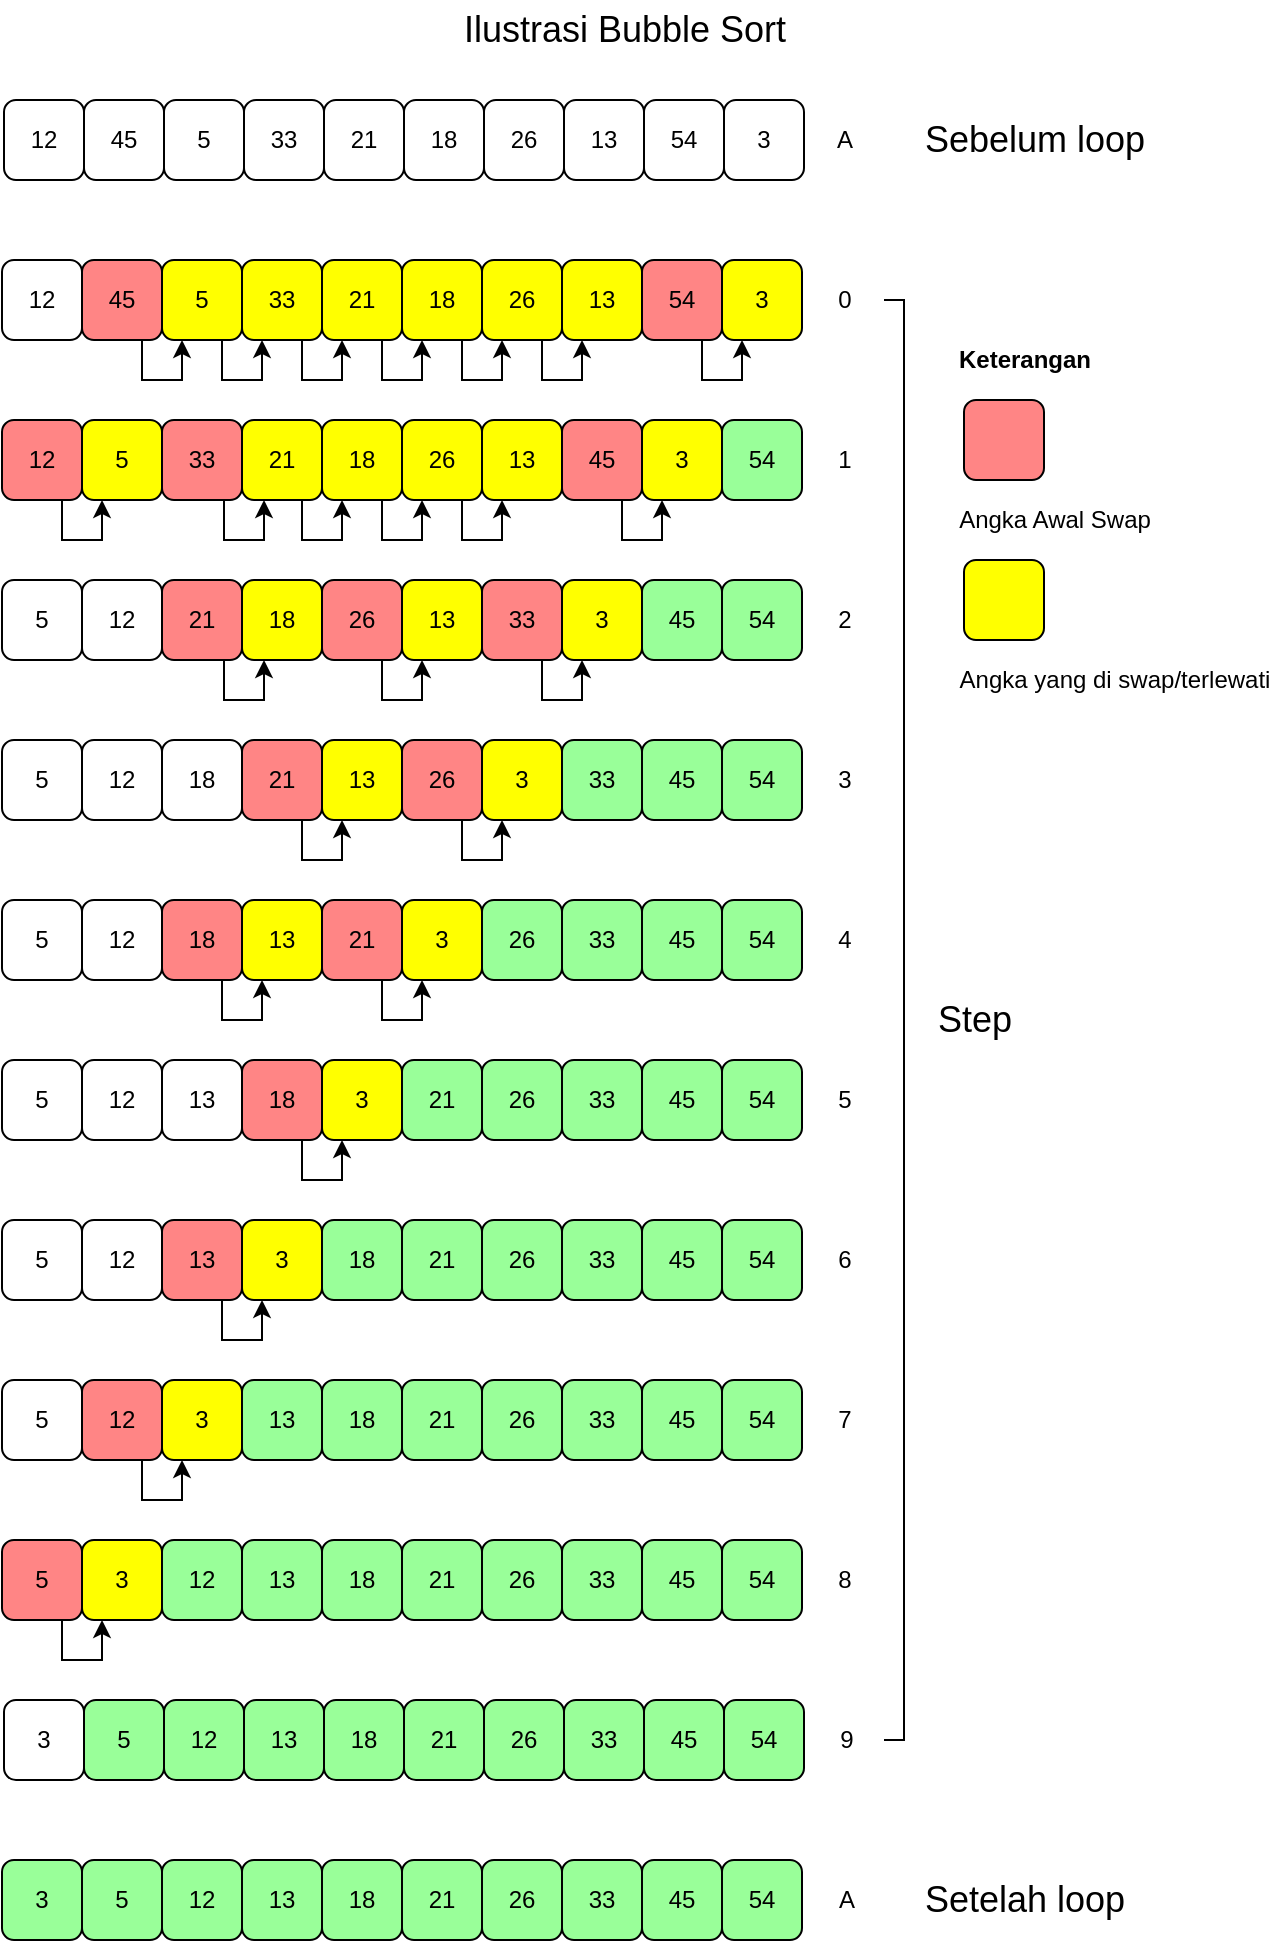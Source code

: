 <mxfile version="16.1.2" type="device"><diagram id="pf1Rd3ynHSvPxjftBwBH" name="Page-1"><mxGraphModel dx="1296" dy="1756" grid="1" gridSize="10" guides="1" tooltips="1" connect="1" arrows="1" fold="1" page="1" pageScale="1" pageWidth="827" pageHeight="1169" math="0" shadow="0"><root><mxCell id="0"/><mxCell id="1" parent="0"/><mxCell id="yRieyZo-EXbJS6SEiBS3-144" style="edgeStyle=orthogonalEdgeStyle;rounded=0;orthogonalLoop=1;jettySize=auto;html=1;exitX=0.75;exitY=1;exitDx=0;exitDy=0;entryX=0.25;entryY=1;entryDx=0;entryDy=0;" parent="1" source="yRieyZo-EXbJS6SEiBS3-1" target="yRieyZo-EXbJS6SEiBS3-3" edge="1"><mxGeometry relative="1" as="geometry"><Array as="points"><mxPoint x="149" y="140"/><mxPoint x="169" y="140"/></Array></mxGeometry></mxCell><mxCell id="yRieyZo-EXbJS6SEiBS3-1" value="45" style="rounded=1;whiteSpace=wrap;html=1;fillColor=#FF8585;" parent="1" vertex="1"><mxGeometry x="119" y="80" width="40" height="40" as="geometry"/></mxCell><mxCell id="yRieyZo-EXbJS6SEiBS3-2" value="12" style="rounded=1;whiteSpace=wrap;html=1;fillColor=#FFFFFF;" parent="1" vertex="1"><mxGeometry x="79" y="80" width="40" height="40" as="geometry"/></mxCell><mxCell id="yRieyZo-EXbJS6SEiBS3-145" style="edgeStyle=orthogonalEdgeStyle;rounded=0;orthogonalLoop=1;jettySize=auto;html=1;exitX=0.75;exitY=1;exitDx=0;exitDy=0;entryX=0.25;entryY=1;entryDx=0;entryDy=0;" parent="1" source="yRieyZo-EXbJS6SEiBS3-3" target="yRieyZo-EXbJS6SEiBS3-4" edge="1"><mxGeometry relative="1" as="geometry"><Array as="points"><mxPoint x="189" y="140"/><mxPoint x="209" y="140"/></Array></mxGeometry></mxCell><mxCell id="yRieyZo-EXbJS6SEiBS3-3" value="5" style="rounded=1;whiteSpace=wrap;html=1;fillColor=#FFFF00;" parent="1" vertex="1"><mxGeometry x="159" y="80" width="40" height="40" as="geometry"/></mxCell><mxCell id="yRieyZo-EXbJS6SEiBS3-146" style="edgeStyle=orthogonalEdgeStyle;rounded=0;orthogonalLoop=1;jettySize=auto;html=1;exitX=0.75;exitY=1;exitDx=0;exitDy=0;entryX=0.25;entryY=1;entryDx=0;entryDy=0;" parent="1" source="yRieyZo-EXbJS6SEiBS3-4" target="yRieyZo-EXbJS6SEiBS3-5" edge="1"><mxGeometry relative="1" as="geometry"><Array as="points"><mxPoint x="229" y="140"/><mxPoint x="249" y="140"/></Array></mxGeometry></mxCell><mxCell id="yRieyZo-EXbJS6SEiBS3-4" value="33" style="rounded=1;whiteSpace=wrap;html=1;fillColor=#FFFF00;" parent="1" vertex="1"><mxGeometry x="199" y="80" width="40" height="40" as="geometry"/></mxCell><mxCell id="yRieyZo-EXbJS6SEiBS3-147" style="edgeStyle=orthogonalEdgeStyle;rounded=0;orthogonalLoop=1;jettySize=auto;html=1;exitX=0.75;exitY=1;exitDx=0;exitDy=0;entryX=0.25;entryY=1;entryDx=0;entryDy=0;" parent="1" source="yRieyZo-EXbJS6SEiBS3-5" target="yRieyZo-EXbJS6SEiBS3-6" edge="1"><mxGeometry relative="1" as="geometry"><Array as="points"><mxPoint x="269" y="140"/><mxPoint x="289" y="140"/></Array></mxGeometry></mxCell><mxCell id="yRieyZo-EXbJS6SEiBS3-5" value="21" style="rounded=1;whiteSpace=wrap;html=1;fillColor=#FFFF00;" parent="1" vertex="1"><mxGeometry x="239" y="80" width="40" height="40" as="geometry"/></mxCell><mxCell id="yRieyZo-EXbJS6SEiBS3-148" style="edgeStyle=orthogonalEdgeStyle;rounded=0;orthogonalLoop=1;jettySize=auto;html=1;exitX=0.75;exitY=1;exitDx=0;exitDy=0;entryX=0.25;entryY=1;entryDx=0;entryDy=0;" parent="1" source="yRieyZo-EXbJS6SEiBS3-6" target="yRieyZo-EXbJS6SEiBS3-63" edge="1"><mxGeometry relative="1" as="geometry"><Array as="points"><mxPoint x="309" y="140"/><mxPoint x="329" y="140"/></Array></mxGeometry></mxCell><mxCell id="yRieyZo-EXbJS6SEiBS3-6" value="18" style="rounded=1;whiteSpace=wrap;html=1;fillColor=#FFFF00;" parent="1" vertex="1"><mxGeometry x="279" y="80" width="40" height="40" as="geometry"/></mxCell><mxCell id="yRieyZo-EXbJS6SEiBS3-149" style="edgeStyle=orthogonalEdgeStyle;rounded=0;orthogonalLoop=1;jettySize=auto;html=1;exitX=0.75;exitY=1;exitDx=0;exitDy=0;entryX=0.25;entryY=1;entryDx=0;entryDy=0;" parent="1" source="yRieyZo-EXbJS6SEiBS3-63" target="yRieyZo-EXbJS6SEiBS3-64" edge="1"><mxGeometry relative="1" as="geometry"><Array as="points"><mxPoint x="349" y="140"/><mxPoint x="369" y="140"/></Array></mxGeometry></mxCell><mxCell id="yRieyZo-EXbJS6SEiBS3-63" value="26" style="rounded=1;whiteSpace=wrap;html=1;fillColor=#FFFF00;" parent="1" vertex="1"><mxGeometry x="319" y="80" width="40" height="40" as="geometry"/></mxCell><mxCell id="yRieyZo-EXbJS6SEiBS3-64" value="13" style="rounded=1;whiteSpace=wrap;html=1;fillColor=#FFFF00;" parent="1" vertex="1"><mxGeometry x="359" y="80" width="40" height="40" as="geometry"/></mxCell><mxCell id="yRieyZo-EXbJS6SEiBS3-138" style="edgeStyle=orthogonalEdgeStyle;rounded=0;orthogonalLoop=1;jettySize=auto;html=1;exitX=0.75;exitY=1;exitDx=0;exitDy=0;entryX=0.25;entryY=1;entryDx=0;entryDy=0;fillColor=#FF8000;" parent="1" source="yRieyZo-EXbJS6SEiBS3-134" target="yRieyZo-EXbJS6SEiBS3-135" edge="1"><mxGeometry relative="1" as="geometry"><Array as="points"><mxPoint x="429" y="140"/><mxPoint x="449" y="140"/></Array></mxGeometry></mxCell><mxCell id="yRieyZo-EXbJS6SEiBS3-134" value="54" style="rounded=1;whiteSpace=wrap;html=1;fillColor=#FF8585;" parent="1" vertex="1"><mxGeometry x="399" y="80" width="40" height="40" as="geometry"/></mxCell><mxCell id="yRieyZo-EXbJS6SEiBS3-135" value="3" style="rounded=1;whiteSpace=wrap;html=1;fillColor=#FFFF00;" parent="1" vertex="1"><mxGeometry x="439" y="80" width="40" height="40" as="geometry"/></mxCell><mxCell id="1uC6b_FQCzN5XrveVYUR-1" style="edgeStyle=orthogonalEdgeStyle;rounded=0;orthogonalLoop=1;jettySize=auto;html=1;startArrow=none;startFill=0;endArrow=none;endFill=0;" parent="1" edge="1"><mxGeometry relative="1" as="geometry"><mxPoint x="520" y="100" as="sourcePoint"/><mxPoint x="520" y="820" as="targetPoint"/><Array as="points"><mxPoint x="530" y="100"/><mxPoint x="530" y="820"/></Array></mxGeometry></mxCell><mxCell id="yRieyZo-EXbJS6SEiBS3-274" style="edgeStyle=orthogonalEdgeStyle;rounded=0;orthogonalLoop=1;jettySize=auto;html=1;exitX=0.75;exitY=1;exitDx=0;exitDy=0;entryX=0.25;entryY=1;entryDx=0;entryDy=0;" parent="1" edge="1"><mxGeometry relative="1" as="geometry"><Array as="points"><mxPoint x="230" y="580"/><mxPoint x="250" y="580"/></Array><mxPoint x="230" y="560.0" as="sourcePoint"/></mxGeometry></mxCell><mxCell id="yRieyZo-EXbJS6SEiBS3-281" style="edgeStyle=orthogonalEdgeStyle;rounded=0;orthogonalLoop=1;jettySize=auto;html=1;exitX=0.75;exitY=1;exitDx=0;exitDy=0;entryX=0.25;entryY=1;entryDx=0;entryDy=0;" parent="1" edge="1"><mxGeometry relative="1" as="geometry"><Array as="points"><mxPoint x="270" y="580"/><mxPoint x="290" y="580"/></Array><mxPoint x="270" y="560.0" as="sourcePoint"/></mxGeometry></mxCell><mxCell id="1uC6b_FQCzN5XrveVYUR-2" value="0" style="text;html=1;align=center;verticalAlign=middle;resizable=0;points=[];autosize=1;strokeColor=none;fillColor=none;" parent="1" vertex="1"><mxGeometry x="490" y="90" width="20" height="20" as="geometry"/></mxCell><mxCell id="1uC6b_FQCzN5XrveVYUR-3" value="1&lt;span style=&quot;color: rgba(0 , 0 , 0 , 0) ; font-family: monospace ; font-size: 0px&quot;&gt;%3CmxGraphModel%3E%3Croot%3E%3CmxCell%20id%3D%220%22%2F%3E%3CmxCell%20id%3D%221%22%20parent%3D%220%22%2F%3E%3CmxCell%20id%3D%222%22%20value%3D%220%22%20style%3D%22text%3Bhtml%3D1%3Balign%3Dcenter%3BverticalAlign%3Dmiddle%3Bresizable%3D0%3Bpoints%3D%5B%5D%3Bautosize%3D1%3BstrokeColor%3Dnone%3BfillColor%3Dnone%3B%22%20vertex%3D%221%22%20parent%3D%221%22%3E%3CmxGeometry%20x%3D%22490%22%20y%3D%2250%22%20width%3D%2220%22%20height%3D%2220%22%20as%3D%22geometry%22%2F%3E%3C%2FmxCell%3E%3C%2Froot%3E%3C%2FmxGraphModel%3E&lt;/span&gt;" style="text;html=1;align=center;verticalAlign=middle;resizable=0;points=[];autosize=1;strokeColor=none;fillColor=none;" parent="1" vertex="1"><mxGeometry x="490" y="170" width="20" height="20" as="geometry"/></mxCell><mxCell id="1uC6b_FQCzN5XrveVYUR-4" value="2" style="text;html=1;align=center;verticalAlign=middle;resizable=0;points=[];autosize=1;strokeColor=none;fillColor=none;" parent="1" vertex="1"><mxGeometry x="490" y="250" width="20" height="20" as="geometry"/></mxCell><mxCell id="1uC6b_FQCzN5XrveVYUR-5" value="3" style="text;html=1;align=center;verticalAlign=middle;resizable=0;points=[];autosize=1;strokeColor=none;fillColor=none;" parent="1" vertex="1"><mxGeometry x="490" y="330" width="20" height="20" as="geometry"/></mxCell><mxCell id="1uC6b_FQCzN5XrveVYUR-6" value="4" style="text;html=1;align=center;verticalAlign=middle;resizable=0;points=[];autosize=1;strokeColor=none;fillColor=none;" parent="1" vertex="1"><mxGeometry x="490" y="410" width="20" height="20" as="geometry"/></mxCell><mxCell id="1uC6b_FQCzN5XrveVYUR-7" value="5" style="text;html=1;align=center;verticalAlign=middle;resizable=0;points=[];autosize=1;strokeColor=none;fillColor=none;" parent="1" vertex="1"><mxGeometry x="490" y="490" width="20" height="20" as="geometry"/></mxCell><mxCell id="1uC6b_FQCzN5XrveVYUR-11" value="6" style="text;html=1;align=center;verticalAlign=middle;resizable=0;points=[];autosize=1;strokeColor=none;fillColor=none;" parent="1" vertex="1"><mxGeometry x="490" y="570" width="20" height="20" as="geometry"/></mxCell><mxCell id="1uC6b_FQCzN5XrveVYUR-12" value="7" style="text;html=1;align=center;verticalAlign=middle;resizable=0;points=[];autosize=1;strokeColor=none;fillColor=none;" parent="1" vertex="1"><mxGeometry x="490" y="650" width="20" height="20" as="geometry"/></mxCell><mxCell id="1uC6b_FQCzN5XrveVYUR-14" value="8" style="text;html=1;align=center;verticalAlign=middle;resizable=0;points=[];autosize=1;strokeColor=none;fillColor=none;" parent="1" vertex="1"><mxGeometry x="490" y="730" width="20" height="20" as="geometry"/></mxCell><mxCell id="1uC6b_FQCzN5XrveVYUR-15" value="&lt;font style=&quot;font-size: 18px&quot;&gt;Step&lt;/font&gt;" style="text;html=1;align=center;verticalAlign=middle;resizable=0;points=[];autosize=1;strokeColor=none;fillColor=none;" parent="1" vertex="1"><mxGeometry x="540" y="450" width="50" height="20" as="geometry"/></mxCell><mxCell id="1uC6b_FQCzN5XrveVYUR-16" value="Ilustrasi Bubble Sort" style="text;html=1;align=center;verticalAlign=middle;resizable=0;points=[];autosize=1;strokeColor=none;fillColor=none;fontSize=18;" parent="1" vertex="1"><mxGeometry x="300" y="-50" width="180" height="30" as="geometry"/></mxCell><mxCell id="1uC6b_FQCzN5XrveVYUR-17" value="Sebelum loop" style="text;html=1;align=center;verticalAlign=middle;resizable=0;points=[];autosize=1;strokeColor=none;fillColor=none;fontSize=18;" parent="1" vertex="1"><mxGeometry x="530" y="5" width="130" height="30" as="geometry"/></mxCell><mxCell id="1uC6b_FQCzN5XrveVYUR-18" value="Setelah loop" style="text;html=1;align=center;verticalAlign=middle;resizable=0;points=[];autosize=1;strokeColor=none;fillColor=none;fontSize=18;" parent="1" vertex="1"><mxGeometry x="530" y="885" width="120" height="30" as="geometry"/></mxCell><mxCell id="pNKb5P_Z8hO1x3D8tKeg-16" style="edgeStyle=orthogonalEdgeStyle;rounded=0;orthogonalLoop=1;jettySize=auto;html=1;exitX=0.75;exitY=1;exitDx=0;exitDy=0;entryX=0.25;entryY=1;entryDx=0;entryDy=0;" parent="1" source="pNKb5P_Z8hO1x3D8tKeg-2" target="pNKb5P_Z8hO1x3D8tKeg-11" edge="1"><mxGeometry relative="1" as="geometry"><Array as="points"><mxPoint x="389" y="220"/><mxPoint x="409" y="220"/></Array></mxGeometry></mxCell><mxCell id="pNKb5P_Z8hO1x3D8tKeg-2" value="45" style="rounded=1;whiteSpace=wrap;html=1;fillColor=#FF8585;" parent="1" vertex="1"><mxGeometry x="359" y="160" width="40" height="40" as="geometry"/></mxCell><mxCell id="pNKb5P_Z8hO1x3D8tKeg-12" style="edgeStyle=orthogonalEdgeStyle;rounded=0;orthogonalLoop=1;jettySize=auto;html=1;exitX=0.75;exitY=1;exitDx=0;exitDy=0;entryX=0.25;entryY=1;entryDx=0;entryDy=0;" parent="1" source="pNKb5P_Z8hO1x3D8tKeg-3" target="pNKb5P_Z8hO1x3D8tKeg-4" edge="1"><mxGeometry relative="1" as="geometry"><Array as="points"><mxPoint x="109" y="220"/><mxPoint x="129" y="220"/></Array></mxGeometry></mxCell><mxCell id="pNKb5P_Z8hO1x3D8tKeg-3" value="12" style="rounded=1;whiteSpace=wrap;html=1;fillColor=#FF8585;" parent="1" vertex="1"><mxGeometry x="79" y="160" width="40" height="40" as="geometry"/></mxCell><mxCell id="pNKb5P_Z8hO1x3D8tKeg-4" value="5" style="rounded=1;whiteSpace=wrap;html=1;fillColor=#FFFF00;" parent="1" vertex="1"><mxGeometry x="119" y="160" width="40" height="40" as="geometry"/></mxCell><mxCell id="pNKb5P_Z8hO1x3D8tKeg-5" value="33" style="rounded=1;whiteSpace=wrap;html=1;fillColor=#FF8585;" parent="1" vertex="1"><mxGeometry x="159" y="160" width="40" height="40" as="geometry"/></mxCell><mxCell id="pNKb5P_Z8hO1x3D8tKeg-38" style="edgeStyle=orthogonalEdgeStyle;rounded=0;orthogonalLoop=1;jettySize=auto;html=1;exitX=0.75;exitY=1;exitDx=0;exitDy=0;entryX=0.25;entryY=1;entryDx=0;entryDy=0;" parent="1" source="pNKb5P_Z8hO1x3D8tKeg-6" target="pNKb5P_Z8hO1x3D8tKeg-8" edge="1"><mxGeometry relative="1" as="geometry"><Array as="points"><mxPoint x="269" y="220"/><mxPoint x="289" y="220"/></Array></mxGeometry></mxCell><mxCell id="pNKb5P_Z8hO1x3D8tKeg-6" value="18" style="rounded=1;whiteSpace=wrap;html=1;fillColor=#FFFF00;" parent="1" vertex="1"><mxGeometry x="239" y="160" width="40" height="40" as="geometry"/></mxCell><mxCell id="pNKb5P_Z8hO1x3D8tKeg-14" style="edgeStyle=orthogonalEdgeStyle;rounded=0;orthogonalLoop=1;jettySize=auto;html=1;exitX=0.75;exitY=1;exitDx=0;exitDy=0;entryX=0.25;entryY=1;entryDx=0;entryDy=0;" parent="1" source="pNKb5P_Z8hO1x3D8tKeg-7" target="pNKb5P_Z8hO1x3D8tKeg-6" edge="1"><mxGeometry relative="1" as="geometry"><Array as="points"><mxPoint x="229" y="220"/><mxPoint x="249" y="220"/></Array></mxGeometry></mxCell><mxCell id="pNKb5P_Z8hO1x3D8tKeg-7" value="21" style="rounded=1;whiteSpace=wrap;html=1;fillColor=#FFFF00;" parent="1" vertex="1"><mxGeometry x="199" y="160" width="40" height="40" as="geometry"/></mxCell><mxCell id="pNKb5P_Z8hO1x3D8tKeg-15" style="edgeStyle=orthogonalEdgeStyle;rounded=0;orthogonalLoop=1;jettySize=auto;html=1;exitX=0.75;exitY=1;exitDx=0;exitDy=0;entryX=0.25;entryY=1;entryDx=0;entryDy=0;" parent="1" source="pNKb5P_Z8hO1x3D8tKeg-8" target="pNKb5P_Z8hO1x3D8tKeg-9" edge="1"><mxGeometry relative="1" as="geometry"><Array as="points"><mxPoint x="309" y="220"/><mxPoint x="329" y="220"/></Array></mxGeometry></mxCell><mxCell id="pNKb5P_Z8hO1x3D8tKeg-8" value="26" style="rounded=1;whiteSpace=wrap;html=1;fillColor=#FFFF00;" parent="1" vertex="1"><mxGeometry x="279" y="160" width="40" height="40" as="geometry"/></mxCell><mxCell id="pNKb5P_Z8hO1x3D8tKeg-9" value="13" style="rounded=1;whiteSpace=wrap;html=1;fillColor=#FFFF00;" parent="1" vertex="1"><mxGeometry x="319" y="160" width="40" height="40" as="geometry"/></mxCell><mxCell id="pNKb5P_Z8hO1x3D8tKeg-10" value="54" style="rounded=1;whiteSpace=wrap;html=1;fillColor=#99FF99;" parent="1" vertex="1"><mxGeometry x="439" y="160" width="40" height="40" as="geometry"/></mxCell><mxCell id="pNKb5P_Z8hO1x3D8tKeg-11" value="3" style="rounded=1;whiteSpace=wrap;html=1;fillColor=#FFFF00;" parent="1" vertex="1"><mxGeometry x="399" y="160" width="40" height="40" as="geometry"/></mxCell><mxCell id="pNKb5P_Z8hO1x3D8tKeg-28" value="45" style="rounded=1;whiteSpace=wrap;html=1;fillColor=#99FF99;" parent="1" vertex="1"><mxGeometry x="399" y="240" width="40" height="40" as="geometry"/></mxCell><mxCell id="pNKb5P_Z8hO1x3D8tKeg-29" value="12" style="rounded=1;whiteSpace=wrap;html=1;fillColor=#FFFFFF;" parent="1" vertex="1"><mxGeometry x="119" y="240" width="40" height="40" as="geometry"/></mxCell><mxCell id="pNKb5P_Z8hO1x3D8tKeg-30" value="5" style="rounded=1;whiteSpace=wrap;html=1;fillColor=#FFFFFF;" parent="1" vertex="1"><mxGeometry x="79" y="240" width="40" height="40" as="geometry"/></mxCell><mxCell id="pNKb5P_Z8hO1x3D8tKeg-31" value="21" style="rounded=1;whiteSpace=wrap;html=1;fillColor=#FF8585;" parent="1" vertex="1"><mxGeometry x="159" y="240" width="40" height="40" as="geometry"/></mxCell><mxCell id="pNKb5P_Z8hO1x3D8tKeg-32" value="18" style="rounded=1;whiteSpace=wrap;html=1;fillColor=#FFFF00;" parent="1" vertex="1"><mxGeometry x="199" y="240" width="40" height="40" as="geometry"/></mxCell><mxCell id="pNKb5P_Z8hO1x3D8tKeg-41" style="edgeStyle=orthogonalEdgeStyle;rounded=0;orthogonalLoop=1;jettySize=auto;html=1;exitX=0.75;exitY=1;exitDx=0;exitDy=0;entryX=0.25;entryY=1;entryDx=0;entryDy=0;" parent="1" source="pNKb5P_Z8hO1x3D8tKeg-33" target="pNKb5P_Z8hO1x3D8tKeg-37" edge="1"><mxGeometry relative="1" as="geometry"><Array as="points"><mxPoint x="349" y="300"/><mxPoint x="369" y="300"/></Array></mxGeometry></mxCell><mxCell id="pNKb5P_Z8hO1x3D8tKeg-33" value="33" style="rounded=1;whiteSpace=wrap;html=1;fillColor=#FF8585;" parent="1" vertex="1"><mxGeometry x="319" y="240" width="40" height="40" as="geometry"/></mxCell><mxCell id="pNKb5P_Z8hO1x3D8tKeg-39" style="edgeStyle=orthogonalEdgeStyle;rounded=0;orthogonalLoop=1;jettySize=auto;html=1;exitX=0.75;exitY=1;exitDx=0;exitDy=0;entryX=0.25;entryY=1;entryDx=0;entryDy=0;" parent="1" source="pNKb5P_Z8hO1x3D8tKeg-34" target="pNKb5P_Z8hO1x3D8tKeg-35" edge="1"><mxGeometry relative="1" as="geometry"><Array as="points"><mxPoint x="269" y="300"/><mxPoint x="289" y="300"/></Array></mxGeometry></mxCell><mxCell id="pNKb5P_Z8hO1x3D8tKeg-34" value="26" style="rounded=1;whiteSpace=wrap;html=1;fillColor=#FF8585;" parent="1" vertex="1"><mxGeometry x="239" y="240" width="40" height="40" as="geometry"/></mxCell><mxCell id="pNKb5P_Z8hO1x3D8tKeg-35" value="13" style="rounded=1;whiteSpace=wrap;html=1;fillColor=#FFFF00;" parent="1" vertex="1"><mxGeometry x="279" y="240" width="40" height="40" as="geometry"/></mxCell><mxCell id="pNKb5P_Z8hO1x3D8tKeg-36" value="54" style="rounded=1;whiteSpace=wrap;html=1;fillColor=#99FF99;" parent="1" vertex="1"><mxGeometry x="439" y="240" width="40" height="40" as="geometry"/></mxCell><mxCell id="pNKb5P_Z8hO1x3D8tKeg-37" value="3" style="rounded=1;whiteSpace=wrap;html=1;fillColor=#FFFF00;" parent="1" vertex="1"><mxGeometry x="359" y="240" width="40" height="40" as="geometry"/></mxCell><mxCell id="pNKb5P_Z8hO1x3D8tKeg-43" value="45" style="rounded=1;whiteSpace=wrap;html=1;fillColor=#99FF99;" parent="1" vertex="1"><mxGeometry x="399" y="320" width="40" height="40" as="geometry"/></mxCell><mxCell id="pNKb5P_Z8hO1x3D8tKeg-44" value="12" style="rounded=1;whiteSpace=wrap;html=1;fillColor=#FFFFFF;" parent="1" vertex="1"><mxGeometry x="119" y="320" width="40" height="40" as="geometry"/></mxCell><mxCell id="pNKb5P_Z8hO1x3D8tKeg-45" value="5" style="rounded=1;whiteSpace=wrap;html=1;fillColor=#FFFFFF;" parent="1" vertex="1"><mxGeometry x="79" y="320" width="40" height="40" as="geometry"/></mxCell><mxCell id="pNKb5P_Z8hO1x3D8tKeg-46" value="18" style="rounded=1;whiteSpace=wrap;html=1;fillColor=#FFFFFF;" parent="1" vertex="1"><mxGeometry x="159" y="320" width="40" height="40" as="geometry"/></mxCell><mxCell id="pNKb5P_Z8hO1x3D8tKeg-64" style="edgeStyle=orthogonalEdgeStyle;rounded=0;orthogonalLoop=1;jettySize=auto;html=1;exitX=0.75;exitY=1;exitDx=0;exitDy=0;entryX=0.25;entryY=1;entryDx=0;entryDy=0;" parent="1" source="pNKb5P_Z8hO1x3D8tKeg-47" target="pNKb5P_Z8hO1x3D8tKeg-50" edge="1"><mxGeometry relative="1" as="geometry"><Array as="points"><mxPoint x="229" y="380"/><mxPoint x="249" y="380"/></Array></mxGeometry></mxCell><mxCell id="pNKb5P_Z8hO1x3D8tKeg-47" value="21" style="rounded=1;whiteSpace=wrap;html=1;fillColor=#FF8585;" parent="1" vertex="1"><mxGeometry x="199" y="320" width="40" height="40" as="geometry"/></mxCell><mxCell id="pNKb5P_Z8hO1x3D8tKeg-48" value="33" style="rounded=1;whiteSpace=wrap;html=1;fillColor=#99FF99;" parent="1" vertex="1"><mxGeometry x="359" y="320" width="40" height="40" as="geometry"/></mxCell><mxCell id="pNKb5P_Z8hO1x3D8tKeg-63" style="edgeStyle=orthogonalEdgeStyle;rounded=0;orthogonalLoop=1;jettySize=auto;html=1;exitX=0.75;exitY=1;exitDx=0;exitDy=0;entryX=0.25;entryY=1;entryDx=0;entryDy=0;" parent="1" source="pNKb5P_Z8hO1x3D8tKeg-49" target="pNKb5P_Z8hO1x3D8tKeg-52" edge="1"><mxGeometry relative="1" as="geometry"><Array as="points"><mxPoint x="309" y="380"/><mxPoint x="329" y="380"/></Array></mxGeometry></mxCell><mxCell id="pNKb5P_Z8hO1x3D8tKeg-49" value="26" style="rounded=1;whiteSpace=wrap;html=1;fillColor=#FF8585;" parent="1" vertex="1"><mxGeometry x="279" y="320" width="40" height="40" as="geometry"/></mxCell><mxCell id="pNKb5P_Z8hO1x3D8tKeg-50" value="13" style="rounded=1;whiteSpace=wrap;html=1;fillColor=#FFFF00;" parent="1" vertex="1"><mxGeometry x="239" y="320" width="40" height="40" as="geometry"/></mxCell><mxCell id="pNKb5P_Z8hO1x3D8tKeg-51" value="54" style="rounded=1;whiteSpace=wrap;html=1;fillColor=#99FF99;" parent="1" vertex="1"><mxGeometry x="439" y="320" width="40" height="40" as="geometry"/></mxCell><mxCell id="pNKb5P_Z8hO1x3D8tKeg-52" value="3" style="rounded=1;whiteSpace=wrap;html=1;fillColor=#FFFF00;" parent="1" vertex="1"><mxGeometry x="319" y="320" width="40" height="40" as="geometry"/></mxCell><mxCell id="pNKb5P_Z8hO1x3D8tKeg-53" value="45" style="rounded=1;whiteSpace=wrap;html=1;fillColor=#99FF99;" parent="1" vertex="1"><mxGeometry x="399" y="400" width="40" height="40" as="geometry"/></mxCell><mxCell id="pNKb5P_Z8hO1x3D8tKeg-54" value="12" style="rounded=1;whiteSpace=wrap;html=1;fillColor=#FFFFFF;" parent="1" vertex="1"><mxGeometry x="119" y="400" width="40" height="40" as="geometry"/></mxCell><mxCell id="pNKb5P_Z8hO1x3D8tKeg-55" value="5" style="rounded=1;whiteSpace=wrap;html=1;fillColor=#FFFFFF;" parent="1" vertex="1"><mxGeometry x="79" y="400" width="40" height="40" as="geometry"/></mxCell><mxCell id="pNKb5P_Z8hO1x3D8tKeg-67" style="edgeStyle=orthogonalEdgeStyle;rounded=0;orthogonalLoop=1;jettySize=auto;html=1;exitX=0.75;exitY=1;exitDx=0;exitDy=0;entryX=0.25;entryY=1;entryDx=0;entryDy=0;" parent="1" source="pNKb5P_Z8hO1x3D8tKeg-56" target="pNKb5P_Z8hO1x3D8tKeg-60" edge="1"><mxGeometry relative="1" as="geometry"><Array as="points"><mxPoint x="189" y="460"/><mxPoint x="209" y="460"/></Array></mxGeometry></mxCell><mxCell id="pNKb5P_Z8hO1x3D8tKeg-56" value="18" style="rounded=1;whiteSpace=wrap;html=1;fillColor=#FF8585;" parent="1" vertex="1"><mxGeometry x="159" y="400" width="40" height="40" as="geometry"/></mxCell><mxCell id="pNKb5P_Z8hO1x3D8tKeg-69" style="edgeStyle=orthogonalEdgeStyle;rounded=0;orthogonalLoop=1;jettySize=auto;html=1;exitX=0.75;exitY=1;exitDx=0;exitDy=0;entryX=0.25;entryY=1;entryDx=0;entryDy=0;" parent="1" source="pNKb5P_Z8hO1x3D8tKeg-57" target="pNKb5P_Z8hO1x3D8tKeg-62" edge="1"><mxGeometry relative="1" as="geometry"><Array as="points"><mxPoint x="269" y="460"/><mxPoint x="289" y="460"/></Array></mxGeometry></mxCell><mxCell id="pNKb5P_Z8hO1x3D8tKeg-57" value="21" style="rounded=1;whiteSpace=wrap;html=1;fillColor=#FF8585;" parent="1" vertex="1"><mxGeometry x="239" y="400" width="40" height="40" as="geometry"/></mxCell><mxCell id="pNKb5P_Z8hO1x3D8tKeg-58" value="33" style="rounded=1;whiteSpace=wrap;html=1;fillColor=#99FF99;" parent="1" vertex="1"><mxGeometry x="359" y="400" width="40" height="40" as="geometry"/></mxCell><mxCell id="pNKb5P_Z8hO1x3D8tKeg-59" value="26" style="rounded=1;whiteSpace=wrap;html=1;fillColor=#99FF99;" parent="1" vertex="1"><mxGeometry x="319" y="400" width="40" height="40" as="geometry"/></mxCell><mxCell id="pNKb5P_Z8hO1x3D8tKeg-60" value="13" style="rounded=1;whiteSpace=wrap;html=1;fillColor=#FFFF00;" parent="1" vertex="1"><mxGeometry x="199" y="400" width="40" height="40" as="geometry"/></mxCell><mxCell id="pNKb5P_Z8hO1x3D8tKeg-61" value="54" style="rounded=1;whiteSpace=wrap;html=1;fillColor=#99FF99;" parent="1" vertex="1"><mxGeometry x="439" y="400" width="40" height="40" as="geometry"/></mxCell><mxCell id="pNKb5P_Z8hO1x3D8tKeg-62" value="3" style="rounded=1;whiteSpace=wrap;html=1;fillColor=#FFFF00;" parent="1" vertex="1"><mxGeometry x="279" y="400" width="40" height="40" as="geometry"/></mxCell><mxCell id="pNKb5P_Z8hO1x3D8tKeg-71" value="45" style="rounded=1;whiteSpace=wrap;html=1;fillColor=#99FF99;" parent="1" vertex="1"><mxGeometry x="399" y="480" width="40" height="40" as="geometry"/></mxCell><mxCell id="pNKb5P_Z8hO1x3D8tKeg-72" value="12" style="rounded=1;whiteSpace=wrap;html=1;fillColor=#FFFFFF;" parent="1" vertex="1"><mxGeometry x="119" y="480" width="40" height="40" as="geometry"/></mxCell><mxCell id="pNKb5P_Z8hO1x3D8tKeg-73" value="5" style="rounded=1;whiteSpace=wrap;html=1;fillColor=#FFFFFF;" parent="1" vertex="1"><mxGeometry x="79" y="480" width="40" height="40" as="geometry"/></mxCell><mxCell id="pNKb5P_Z8hO1x3D8tKeg-81" style="edgeStyle=orthogonalEdgeStyle;rounded=0;orthogonalLoop=1;jettySize=auto;html=1;exitX=0.75;exitY=1;exitDx=0;exitDy=0;entryX=0.25;entryY=1;entryDx=0;entryDy=0;" parent="1" source="pNKb5P_Z8hO1x3D8tKeg-74" target="pNKb5P_Z8hO1x3D8tKeg-80" edge="1"><mxGeometry relative="1" as="geometry"><Array as="points"><mxPoint x="229" y="540"/><mxPoint x="249" y="540"/></Array></mxGeometry></mxCell><mxCell id="pNKb5P_Z8hO1x3D8tKeg-74" value="18" style="rounded=1;whiteSpace=wrap;html=1;fillColor=#FF8585;" parent="1" vertex="1"><mxGeometry x="199" y="480" width="40" height="40" as="geometry"/></mxCell><mxCell id="pNKb5P_Z8hO1x3D8tKeg-75" value="21" style="rounded=1;whiteSpace=wrap;html=1;fillColor=#99FF99;" parent="1" vertex="1"><mxGeometry x="279" y="480" width="40" height="40" as="geometry"/></mxCell><mxCell id="pNKb5P_Z8hO1x3D8tKeg-76" value="33" style="rounded=1;whiteSpace=wrap;html=1;fillColor=#99FF99;" parent="1" vertex="1"><mxGeometry x="359" y="480" width="40" height="40" as="geometry"/></mxCell><mxCell id="pNKb5P_Z8hO1x3D8tKeg-77" value="26" style="rounded=1;whiteSpace=wrap;html=1;fillColor=#99FF99;" parent="1" vertex="1"><mxGeometry x="319" y="480" width="40" height="40" as="geometry"/></mxCell><mxCell id="pNKb5P_Z8hO1x3D8tKeg-78" value="13" style="rounded=1;whiteSpace=wrap;html=1;fillColor=#FFFFFF;" parent="1" vertex="1"><mxGeometry x="159" y="480" width="40" height="40" as="geometry"/></mxCell><mxCell id="pNKb5P_Z8hO1x3D8tKeg-79" value="54" style="rounded=1;whiteSpace=wrap;html=1;fillColor=#99FF99;" parent="1" vertex="1"><mxGeometry x="439" y="480" width="40" height="40" as="geometry"/></mxCell><mxCell id="pNKb5P_Z8hO1x3D8tKeg-80" value="3" style="rounded=1;whiteSpace=wrap;html=1;fillColor=#FFFF00;" parent="1" vertex="1"><mxGeometry x="239" y="480" width="40" height="40" as="geometry"/></mxCell><mxCell id="pNKb5P_Z8hO1x3D8tKeg-83" value="45" style="rounded=1;whiteSpace=wrap;html=1;fillColor=#99FF99;gradientColor=none;" parent="1" vertex="1"><mxGeometry x="399" y="560" width="40" height="40" as="geometry"/></mxCell><mxCell id="pNKb5P_Z8hO1x3D8tKeg-84" value="12" style="rounded=1;whiteSpace=wrap;html=1;fillColor=#FFFFFF;" parent="1" vertex="1"><mxGeometry x="119" y="560" width="40" height="40" as="geometry"/></mxCell><mxCell id="pNKb5P_Z8hO1x3D8tKeg-85" value="5" style="rounded=1;whiteSpace=wrap;html=1;fillColor=#FFFFFF;" parent="1" vertex="1"><mxGeometry x="79" y="560" width="40" height="40" as="geometry"/></mxCell><mxCell id="pNKb5P_Z8hO1x3D8tKeg-86" value="18" style="rounded=1;whiteSpace=wrap;html=1;fillColor=#99FF99;gradientColor=none;" parent="1" vertex="1"><mxGeometry x="239" y="560" width="40" height="40" as="geometry"/></mxCell><mxCell id="pNKb5P_Z8hO1x3D8tKeg-87" value="21" style="rounded=1;whiteSpace=wrap;html=1;fillColor=#99FF99;gradientColor=none;" parent="1" vertex="1"><mxGeometry x="279" y="560" width="40" height="40" as="geometry"/></mxCell><mxCell id="pNKb5P_Z8hO1x3D8tKeg-88" value="33" style="rounded=1;whiteSpace=wrap;html=1;fillColor=#99FF99;gradientColor=none;" parent="1" vertex="1"><mxGeometry x="359" y="560" width="40" height="40" as="geometry"/></mxCell><mxCell id="pNKb5P_Z8hO1x3D8tKeg-89" value="26" style="rounded=1;whiteSpace=wrap;html=1;fillColor=#99FF99;gradientColor=none;" parent="1" vertex="1"><mxGeometry x="319" y="560" width="40" height="40" as="geometry"/></mxCell><mxCell id="pNKb5P_Z8hO1x3D8tKeg-94" style="edgeStyle=orthogonalEdgeStyle;rounded=0;orthogonalLoop=1;jettySize=auto;html=1;exitX=0.75;exitY=1;exitDx=0;exitDy=0;entryX=0.25;entryY=1;entryDx=0;entryDy=0;" parent="1" source="pNKb5P_Z8hO1x3D8tKeg-90" target="pNKb5P_Z8hO1x3D8tKeg-92" edge="1"><mxGeometry relative="1" as="geometry"><Array as="points"><mxPoint x="189" y="620"/><mxPoint x="209" y="620"/></Array></mxGeometry></mxCell><mxCell id="pNKb5P_Z8hO1x3D8tKeg-90" value="13" style="rounded=1;whiteSpace=wrap;html=1;fillColor=#FF8585;" parent="1" vertex="1"><mxGeometry x="159" y="560" width="40" height="40" as="geometry"/></mxCell><mxCell id="pNKb5P_Z8hO1x3D8tKeg-91" value="54" style="rounded=1;whiteSpace=wrap;html=1;fillColor=#99FF99;" parent="1" vertex="1"><mxGeometry x="439" y="560" width="40" height="40" as="geometry"/></mxCell><mxCell id="pNKb5P_Z8hO1x3D8tKeg-92" value="3" style="rounded=1;whiteSpace=wrap;html=1;fillColor=#FFFF00;" parent="1" vertex="1"><mxGeometry x="199" y="560" width="40" height="40" as="geometry"/></mxCell><mxCell id="pNKb5P_Z8hO1x3D8tKeg-96" value="45" style="rounded=1;whiteSpace=wrap;html=1;fillColor=#99FF99;gradientColor=none;" parent="1" vertex="1"><mxGeometry x="399" y="640" width="40" height="40" as="geometry"/></mxCell><mxCell id="pNKb5P_Z8hO1x3D8tKeg-106" style="edgeStyle=orthogonalEdgeStyle;rounded=0;orthogonalLoop=1;jettySize=auto;html=1;exitX=0.75;exitY=1;exitDx=0;exitDy=0;entryX=0.25;entryY=1;entryDx=0;entryDy=0;" parent="1" source="pNKb5P_Z8hO1x3D8tKeg-97" target="pNKb5P_Z8hO1x3D8tKeg-105" edge="1"><mxGeometry relative="1" as="geometry"><Array as="points"><mxPoint x="149" y="700"/><mxPoint x="169" y="700"/></Array></mxGeometry></mxCell><mxCell id="pNKb5P_Z8hO1x3D8tKeg-97" value="12" style="rounded=1;whiteSpace=wrap;html=1;fillColor=#FF8585;" parent="1" vertex="1"><mxGeometry x="119" y="640" width="40" height="40" as="geometry"/></mxCell><mxCell id="pNKb5P_Z8hO1x3D8tKeg-98" value="5" style="rounded=1;whiteSpace=wrap;html=1;fillColor=#FFFFFF;" parent="1" vertex="1"><mxGeometry x="79" y="640" width="40" height="40" as="geometry"/></mxCell><mxCell id="pNKb5P_Z8hO1x3D8tKeg-99" value="18" style="rounded=1;whiteSpace=wrap;html=1;fillColor=#99FF99;gradientColor=none;" parent="1" vertex="1"><mxGeometry x="239" y="640" width="40" height="40" as="geometry"/></mxCell><mxCell id="pNKb5P_Z8hO1x3D8tKeg-100" value="21" style="rounded=1;whiteSpace=wrap;html=1;fillColor=#99FF99;gradientColor=none;" parent="1" vertex="1"><mxGeometry x="279" y="640" width="40" height="40" as="geometry"/></mxCell><mxCell id="pNKb5P_Z8hO1x3D8tKeg-101" value="33" style="rounded=1;whiteSpace=wrap;html=1;fillColor=#99FF99;gradientColor=none;" parent="1" vertex="1"><mxGeometry x="359" y="640" width="40" height="40" as="geometry"/></mxCell><mxCell id="pNKb5P_Z8hO1x3D8tKeg-102" value="26" style="rounded=1;whiteSpace=wrap;html=1;fillColor=#99FF99;gradientColor=none;" parent="1" vertex="1"><mxGeometry x="319" y="640" width="40" height="40" as="geometry"/></mxCell><mxCell id="pNKb5P_Z8hO1x3D8tKeg-103" value="13" style="rounded=1;whiteSpace=wrap;html=1;fillColor=#99FF99;gradientColor=none;" parent="1" vertex="1"><mxGeometry x="199" y="640" width="40" height="40" as="geometry"/></mxCell><mxCell id="pNKb5P_Z8hO1x3D8tKeg-104" value="54" style="rounded=1;whiteSpace=wrap;html=1;fillColor=#99FF99;" parent="1" vertex="1"><mxGeometry x="439" y="640" width="40" height="40" as="geometry"/></mxCell><mxCell id="pNKb5P_Z8hO1x3D8tKeg-105" value="3" style="rounded=1;whiteSpace=wrap;html=1;fillColor=#FFFF00;" parent="1" vertex="1"><mxGeometry x="159" y="640" width="40" height="40" as="geometry"/></mxCell><mxCell id="pNKb5P_Z8hO1x3D8tKeg-108" value="45" style="rounded=1;whiteSpace=wrap;html=1;fillColor=#99FF99;gradientColor=none;" parent="1" vertex="1"><mxGeometry x="399" y="720" width="40" height="40" as="geometry"/></mxCell><mxCell id="pNKb5P_Z8hO1x3D8tKeg-109" value="12" style="rounded=1;whiteSpace=wrap;html=1;fillColor=#99FF99;gradientColor=none;" parent="1" vertex="1"><mxGeometry x="159" y="720" width="40" height="40" as="geometry"/></mxCell><mxCell id="pNKb5P_Z8hO1x3D8tKeg-110" value="3" style="rounded=1;whiteSpace=wrap;html=1;fillColor=#FFFF00;" parent="1" vertex="1"><mxGeometry x="119" y="720" width="40" height="40" as="geometry"/></mxCell><mxCell id="pNKb5P_Z8hO1x3D8tKeg-111" value="18" style="rounded=1;whiteSpace=wrap;html=1;fillColor=#99FF99;gradientColor=none;" parent="1" vertex="1"><mxGeometry x="239" y="720" width="40" height="40" as="geometry"/></mxCell><mxCell id="pNKb5P_Z8hO1x3D8tKeg-112" value="21" style="rounded=1;whiteSpace=wrap;html=1;fillColor=#99FF99;gradientColor=none;" parent="1" vertex="1"><mxGeometry x="279" y="720" width="40" height="40" as="geometry"/></mxCell><mxCell id="pNKb5P_Z8hO1x3D8tKeg-113" value="33" style="rounded=1;whiteSpace=wrap;html=1;fillColor=#99FF99;gradientColor=none;" parent="1" vertex="1"><mxGeometry x="359" y="720" width="40" height="40" as="geometry"/></mxCell><mxCell id="pNKb5P_Z8hO1x3D8tKeg-114" value="26" style="rounded=1;whiteSpace=wrap;html=1;fillColor=#99FF99;gradientColor=none;" parent="1" vertex="1"><mxGeometry x="319" y="720" width="40" height="40" as="geometry"/></mxCell><mxCell id="pNKb5P_Z8hO1x3D8tKeg-115" value="13" style="rounded=1;whiteSpace=wrap;html=1;fillColor=#99FF99;gradientColor=none;" parent="1" vertex="1"><mxGeometry x="199" y="720" width="40" height="40" as="geometry"/></mxCell><mxCell id="pNKb5P_Z8hO1x3D8tKeg-116" value="54" style="rounded=1;whiteSpace=wrap;html=1;fillColor=#99FF99;" parent="1" vertex="1"><mxGeometry x="439" y="720" width="40" height="40" as="geometry"/></mxCell><mxCell id="pNKb5P_Z8hO1x3D8tKeg-118" style="edgeStyle=orthogonalEdgeStyle;rounded=0;orthogonalLoop=1;jettySize=auto;html=1;exitX=0.75;exitY=1;exitDx=0;exitDy=0;entryX=0.25;entryY=1;entryDx=0;entryDy=0;" parent="1" source="pNKb5P_Z8hO1x3D8tKeg-117" target="pNKb5P_Z8hO1x3D8tKeg-110" edge="1"><mxGeometry relative="1" as="geometry"><Array as="points"><mxPoint x="109" y="780"/><mxPoint x="129" y="780"/></Array></mxGeometry></mxCell><mxCell id="pNKb5P_Z8hO1x3D8tKeg-117" value="5" style="rounded=1;whiteSpace=wrap;html=1;fillColor=#FF8585;" parent="1" vertex="1"><mxGeometry x="79" y="720" width="40" height="40" as="geometry"/></mxCell><mxCell id="l8Fw7eSsHG3-PyloKRQf-22" style="edgeStyle=orthogonalEdgeStyle;rounded=0;orthogonalLoop=1;jettySize=auto;html=1;exitX=0.75;exitY=1;exitDx=0;exitDy=0;entryX=0.25;entryY=1;entryDx=0;entryDy=0;" edge="1" parent="1"><mxGeometry relative="1" as="geometry"><Array as="points"><mxPoint x="190" y="220"/><mxPoint x="210" y="220"/></Array><mxPoint x="190" y="200" as="sourcePoint"/><mxPoint x="210" y="200" as="targetPoint"/></mxGeometry></mxCell><mxCell id="l8Fw7eSsHG3-PyloKRQf-24" style="edgeStyle=orthogonalEdgeStyle;rounded=0;orthogonalLoop=1;jettySize=auto;html=1;exitX=0.75;exitY=1;exitDx=0;exitDy=0;entryX=0.25;entryY=1;entryDx=0;entryDy=0;" edge="1" parent="1"><mxGeometry relative="1" as="geometry"><Array as="points"><mxPoint x="190" y="300"/><mxPoint x="210" y="300"/></Array><mxPoint x="190" y="280" as="sourcePoint"/><mxPoint x="210" y="280" as="targetPoint"/></mxGeometry></mxCell><mxCell id="l8Fw7eSsHG3-PyloKRQf-26" value="45" style="rounded=1;whiteSpace=wrap;html=1;fillColor=#FFFFFF;" vertex="1" parent="1"><mxGeometry x="120" width="40" height="40" as="geometry"/></mxCell><mxCell id="l8Fw7eSsHG3-PyloKRQf-27" value="12" style="rounded=1;whiteSpace=wrap;html=1;fillColor=#FFFFFF;" vertex="1" parent="1"><mxGeometry x="80" width="40" height="40" as="geometry"/></mxCell><mxCell id="l8Fw7eSsHG3-PyloKRQf-28" value="5" style="rounded=1;whiteSpace=wrap;html=1;fillColor=#FFFFFF;" vertex="1" parent="1"><mxGeometry x="160" width="40" height="40" as="geometry"/></mxCell><mxCell id="l8Fw7eSsHG3-PyloKRQf-29" value="33" style="rounded=1;whiteSpace=wrap;html=1;fillColor=#FFFFFF;" vertex="1" parent="1"><mxGeometry x="200" width="40" height="40" as="geometry"/></mxCell><mxCell id="l8Fw7eSsHG3-PyloKRQf-30" value="21" style="rounded=1;whiteSpace=wrap;html=1;fillColor=#FFFFFF;" vertex="1" parent="1"><mxGeometry x="240" width="40" height="40" as="geometry"/></mxCell><mxCell id="l8Fw7eSsHG3-PyloKRQf-31" value="18" style="rounded=1;whiteSpace=wrap;html=1;fillColor=#FFFFFF;" vertex="1" parent="1"><mxGeometry x="280" width="40" height="40" as="geometry"/></mxCell><mxCell id="l8Fw7eSsHG3-PyloKRQf-32" value="26" style="rounded=1;whiteSpace=wrap;html=1;fillColor=#FFFFFF;" vertex="1" parent="1"><mxGeometry x="320" width="40" height="40" as="geometry"/></mxCell><mxCell id="l8Fw7eSsHG3-PyloKRQf-33" value="13" style="rounded=1;whiteSpace=wrap;html=1;fillColor=#FFFFFF;" vertex="1" parent="1"><mxGeometry x="360" width="40" height="40" as="geometry"/></mxCell><mxCell id="l8Fw7eSsHG3-PyloKRQf-34" value="54" style="rounded=1;whiteSpace=wrap;html=1;fillColor=#FFFFFF;" vertex="1" parent="1"><mxGeometry x="400" width="40" height="40" as="geometry"/></mxCell><mxCell id="l8Fw7eSsHG3-PyloKRQf-35" value="3" style="rounded=1;whiteSpace=wrap;html=1;fillColor=#FFFFFF;" vertex="1" parent="1"><mxGeometry x="440" width="40" height="40" as="geometry"/></mxCell><mxCell id="l8Fw7eSsHG3-PyloKRQf-36" value="A" style="text;html=1;align=center;verticalAlign=middle;resizable=0;points=[];autosize=1;strokeColor=none;fillColor=none;" vertex="1" parent="1"><mxGeometry x="490" y="10" width="20" height="20" as="geometry"/></mxCell><mxCell id="l8Fw7eSsHG3-PyloKRQf-48" value="9" style="text;html=1;align=center;verticalAlign=middle;resizable=0;points=[];autosize=1;strokeColor=none;fillColor=none;" vertex="1" parent="1"><mxGeometry x="491" y="810" width="20" height="20" as="geometry"/></mxCell><mxCell id="l8Fw7eSsHG3-PyloKRQf-49" value="45" style="rounded=1;whiteSpace=wrap;html=1;fillColor=#99FF99;gradientColor=none;" vertex="1" parent="1"><mxGeometry x="400" y="800" width="40" height="40" as="geometry"/></mxCell><mxCell id="l8Fw7eSsHG3-PyloKRQf-50" value="12" style="rounded=1;whiteSpace=wrap;html=1;fillColor=#99FF99;gradientColor=none;" vertex="1" parent="1"><mxGeometry x="160" y="800" width="40" height="40" as="geometry"/></mxCell><mxCell id="l8Fw7eSsHG3-PyloKRQf-51" value="5" style="rounded=1;whiteSpace=wrap;html=1;fillColor=#99FF99;" vertex="1" parent="1"><mxGeometry x="120" y="800" width="40" height="40" as="geometry"/></mxCell><mxCell id="l8Fw7eSsHG3-PyloKRQf-52" value="18" style="rounded=1;whiteSpace=wrap;html=1;fillColor=#99FF99;gradientColor=none;" vertex="1" parent="1"><mxGeometry x="240" y="800" width="40" height="40" as="geometry"/></mxCell><mxCell id="l8Fw7eSsHG3-PyloKRQf-53" value="21" style="rounded=1;whiteSpace=wrap;html=1;fillColor=#99FF99;gradientColor=none;" vertex="1" parent="1"><mxGeometry x="280" y="800" width="40" height="40" as="geometry"/></mxCell><mxCell id="l8Fw7eSsHG3-PyloKRQf-54" value="33" style="rounded=1;whiteSpace=wrap;html=1;fillColor=#99FF99;gradientColor=none;" vertex="1" parent="1"><mxGeometry x="360" y="800" width="40" height="40" as="geometry"/></mxCell><mxCell id="l8Fw7eSsHG3-PyloKRQf-55" value="26" style="rounded=1;whiteSpace=wrap;html=1;fillColor=#99FF99;gradientColor=none;" vertex="1" parent="1"><mxGeometry x="320" y="800" width="40" height="40" as="geometry"/></mxCell><mxCell id="l8Fw7eSsHG3-PyloKRQf-56" value="13" style="rounded=1;whiteSpace=wrap;html=1;fillColor=#99FF99;gradientColor=none;" vertex="1" parent="1"><mxGeometry x="200" y="800" width="40" height="40" as="geometry"/></mxCell><mxCell id="l8Fw7eSsHG3-PyloKRQf-57" value="54" style="rounded=1;whiteSpace=wrap;html=1;fillColor=#99FF99;" vertex="1" parent="1"><mxGeometry x="440" y="800" width="40" height="40" as="geometry"/></mxCell><mxCell id="l8Fw7eSsHG3-PyloKRQf-59" value="3" style="rounded=1;whiteSpace=wrap;html=1;fillColor=#FFFFFF;" vertex="1" parent="1"><mxGeometry x="80" y="800" width="40" height="40" as="geometry"/></mxCell><mxCell id="l8Fw7eSsHG3-PyloKRQf-60" value="45" style="rounded=1;whiteSpace=wrap;html=1;fillColor=#99FF99;gradientColor=none;" vertex="1" parent="1"><mxGeometry x="399" y="880" width="40" height="40" as="geometry"/></mxCell><mxCell id="l8Fw7eSsHG3-PyloKRQf-61" value="12" style="rounded=1;whiteSpace=wrap;html=1;fillColor=#99FF99;gradientColor=none;" vertex="1" parent="1"><mxGeometry x="159" y="880" width="40" height="40" as="geometry"/></mxCell><mxCell id="l8Fw7eSsHG3-PyloKRQf-62" value="5" style="rounded=1;whiteSpace=wrap;html=1;fillColor=#99FF99;" vertex="1" parent="1"><mxGeometry x="119" y="880" width="40" height="40" as="geometry"/></mxCell><mxCell id="l8Fw7eSsHG3-PyloKRQf-63" value="18" style="rounded=1;whiteSpace=wrap;html=1;fillColor=#99FF99;gradientColor=none;" vertex="1" parent="1"><mxGeometry x="239" y="880" width="40" height="40" as="geometry"/></mxCell><mxCell id="l8Fw7eSsHG3-PyloKRQf-64" value="21" style="rounded=1;whiteSpace=wrap;html=1;fillColor=#99FF99;gradientColor=none;" vertex="1" parent="1"><mxGeometry x="279" y="880" width="40" height="40" as="geometry"/></mxCell><mxCell id="l8Fw7eSsHG3-PyloKRQf-65" value="33" style="rounded=1;whiteSpace=wrap;html=1;fillColor=#99FF99;gradientColor=none;" vertex="1" parent="1"><mxGeometry x="359" y="880" width="40" height="40" as="geometry"/></mxCell><mxCell id="l8Fw7eSsHG3-PyloKRQf-66" value="26" style="rounded=1;whiteSpace=wrap;html=1;fillColor=#99FF99;gradientColor=none;" vertex="1" parent="1"><mxGeometry x="319" y="880" width="40" height="40" as="geometry"/></mxCell><mxCell id="l8Fw7eSsHG3-PyloKRQf-67" value="13" style="rounded=1;whiteSpace=wrap;html=1;fillColor=#99FF99;gradientColor=none;" vertex="1" parent="1"><mxGeometry x="199" y="880" width="40" height="40" as="geometry"/></mxCell><mxCell id="l8Fw7eSsHG3-PyloKRQf-68" value="54" style="rounded=1;whiteSpace=wrap;html=1;fillColor=#99FF99;" vertex="1" parent="1"><mxGeometry x="439" y="880" width="40" height="40" as="geometry"/></mxCell><mxCell id="l8Fw7eSsHG3-PyloKRQf-69" value="3" style="rounded=1;whiteSpace=wrap;html=1;fillColor=#99FF99;" vertex="1" parent="1"><mxGeometry x="79" y="880" width="40" height="40" as="geometry"/></mxCell><mxCell id="l8Fw7eSsHG3-PyloKRQf-71" value="A" style="text;html=1;align=center;verticalAlign=middle;resizable=0;points=[];autosize=1;strokeColor=none;fillColor=none;" vertex="1" parent="1"><mxGeometry x="491" y="890" width="20" height="20" as="geometry"/></mxCell><mxCell id="l8Fw7eSsHG3-PyloKRQf-75" value="" style="rounded=1;whiteSpace=wrap;html=1;fillColor=#FF8585;" vertex="1" parent="1"><mxGeometry x="560" y="150" width="40" height="40" as="geometry"/></mxCell><mxCell id="l8Fw7eSsHG3-PyloKRQf-77" value="Angka Awal Swap" style="text;html=1;align=center;verticalAlign=middle;resizable=0;points=[];autosize=1;strokeColor=none;fillColor=none;" vertex="1" parent="1"><mxGeometry x="550" y="200" width="110" height="20" as="geometry"/></mxCell><mxCell id="l8Fw7eSsHG3-PyloKRQf-78" value="" style="rounded=1;whiteSpace=wrap;html=1;fillColor=#FFFF00;" vertex="1" parent="1"><mxGeometry x="560" y="230" width="40" height="40" as="geometry"/></mxCell><mxCell id="l8Fw7eSsHG3-PyloKRQf-79" value="Angka yang di swap/terlewati" style="text;html=1;align=center;verticalAlign=middle;resizable=0;points=[];autosize=1;strokeColor=none;fillColor=none;" vertex="1" parent="1"><mxGeometry x="550" y="280" width="170" height="20" as="geometry"/></mxCell><mxCell id="l8Fw7eSsHG3-PyloKRQf-80" value="Keterangan" style="text;html=1;align=center;verticalAlign=middle;resizable=0;points=[];autosize=1;strokeColor=none;fillColor=none;fontStyle=1" vertex="1" parent="1"><mxGeometry x="550" y="120" width="80" height="20" as="geometry"/></mxCell></root></mxGraphModel></diagram></mxfile>